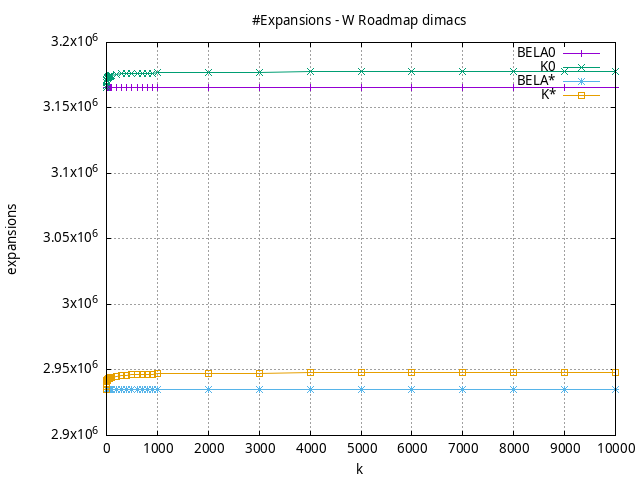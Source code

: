 #!/usr/bin/gnuplot
# -*- coding: utf-8 -*-
#
# results/roadmap/dimacs/W/USA-road-d.W.mixed.expansions.gnuplot
#
# Started on 01/09/2024 14:45:53
# Author: Carlos Linares López
set grid
set xlabel "k"
set ylabel "expansions"

set title "#Expansions - W Roadmap dimacs"

set terminal png enhanced font "Ariel,10"
set output 'USA-road-d.W.mixed.expansions.png'

plot "-" title "BELA0"      with linesp, "-" title "K0"      with linesp, "-" title "BELA*"      with linesp, "-" title "K*"      with linesp

	1 3165308.2
	2 3165309.12
	3 3165310.25
	4 3165310.91
	5 3165312.12
	6 3165312.45
	7 3165312.97
	8 3165313.69
	9 3165314.86
	10 3165315.19
	20 3165318.63
	30 3165320.7
	40 3165322.14
	50 3165323.6
	60 3165324.55
	70 3165325.61
	80 3165326.42
	90 3165327.12
	100 3165327.75
	200 3165331.91
	300 3165334.82
	400 3165337.24
	500 3165338.9
	600 3165340.25
	700 3165341.51
	800 3165342.64
	900 3165343.63
	1000 3165344.58
	2000 3165350.65
	3000 3165354.02
	4000 3165356.87
	5000 3165359.01
	6000 3165360.73
	7000 3165362.36
	8000 3165363.8
	9000 3165364.75
	10000 3165365.84
end
	1 3165310.12
	2 3167455.29
	3 3169483.84
	4 3169832.23
	5 3171111.97
	6 3171280.07
	7 3171401.4
	8 3171582.38
	9 3171956.07
	10 3172254.24
	20 3173332.44
	30 3173533.44
	40 3173884.75
	50 3174018.62
	60 3174241.06
	70 3174334.2
	80 3174507.33
	90 3174648.89
	100 3174656.11
	200 3175553.06
	300 3176115.69
	400 3176216.6
	500 3176584.69
	600 3176621.17
	700 3176649.3
	800 3176652.96
	900 3176653.94
	1000 3177019.46
	2000 3177252.55
	3000 3177463.22
	4000 3177733.39
	5000 3177868.62
	6000 3177887.13
	7000 3177925.22
	8000 3177960.97
	9000 3177963.22
	10000 3177964.33
end
	1 2935009.7
	2 2935010.33
	3 2935011.25
	4 2935012.09
	5 2935013.07
	6 2935013.4
	7 2935013.72
	8 2935014.2
	9 2935015.4
	10 2935015.62
	20 2935018.22
	30 2935020.14
	40 2935021.63
	50 2935022.85
	60 2935023.73
	70 2935024.46
	80 2935025.15
	90 2935026.07
	100 2935026.62
	200 2935030.82
	300 2935033.87
	400 2935035.92
	500 2935037.72
	600 2935039.04
	700 2935040.23
	800 2935041.26
	900 2935042.17
	1000 2935043.07
	2000 2935048.29
	3000 2935051.63
	4000 2935053.92
	5000 2935055.77
	6000 2935057.32
	7000 2935058.78
	8000 2935059.82
	9000 2935060.82
	10000 2935061.9
end
	1 2935011.41
	2 2937046.52
	3 2939132.84
	4 2939497.62
	5 2940943.68
	6 2941109.85
	7 2941220.4
	8 2941408.37
	9 2941654.78
	10 2941842.89
	20 2943024.98
	30 2943220.86
	40 2943371.63
	50 2943598.51
	60 2943907.97
	70 2943988.28
	80 2944205.47
	90 2944425.11
	100 2944443.61
	200 2945388.26
	300 2945940.65
	400 2946058.18
	500 2946445.03
	600 2946469.16
	700 2946494.42
	800 2946498.49
	900 2946499.83
	1000 2947045.05
	2000 2947246.09
	3000 2947513.55
	4000 2947829.48
	5000 2947956.5
	6000 2947971.85
	7000 2948006.54
	8000 2948056.66
	9000 2948058.69
	10000 2948059.78
end
